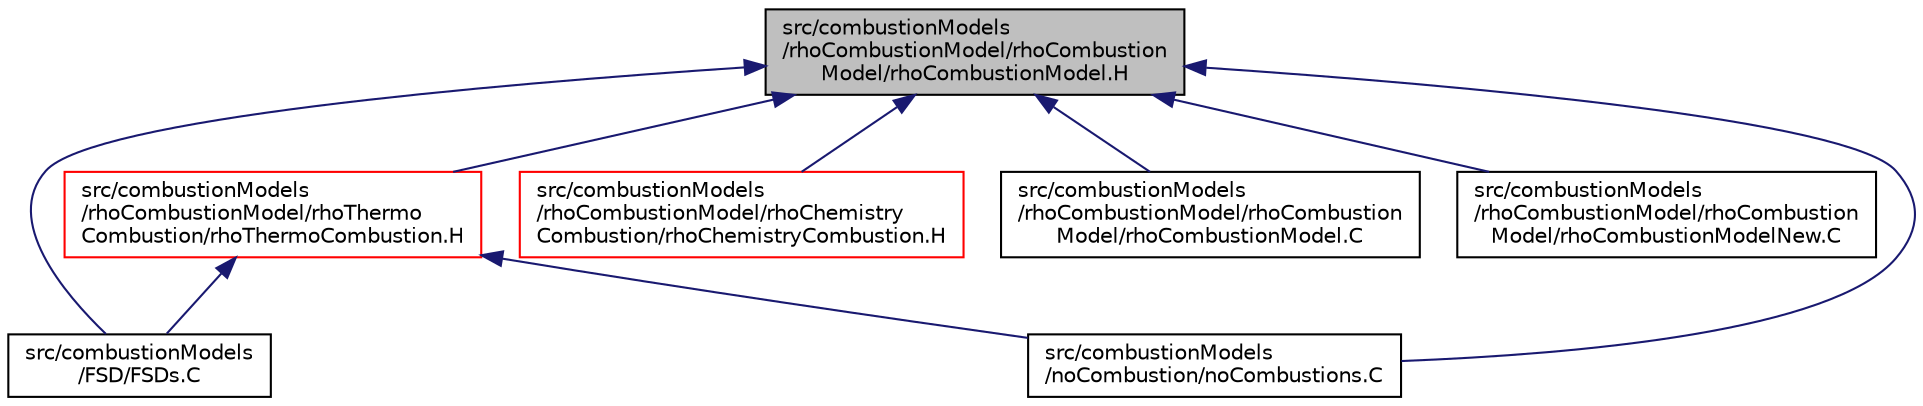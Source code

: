 digraph "src/combustionModels/rhoCombustionModel/rhoCombustionModel/rhoCombustionModel.H"
{
  bgcolor="transparent";
  edge [fontname="Helvetica",fontsize="10",labelfontname="Helvetica",labelfontsize="10"];
  node [fontname="Helvetica",fontsize="10",shape=record];
  Node1 [label="src/combustionModels\l/rhoCombustionModel/rhoCombustion\lModel/rhoCombustionModel.H",height=0.2,width=0.4,color="black", fillcolor="grey75", style="filled", fontcolor="black"];
  Node1 -> Node2 [dir="back",color="midnightblue",fontsize="10",style="solid",fontname="Helvetica"];
  Node2 [label="src/combustionModels\l/FSD/FSDs.C",height=0.2,width=0.4,color="black",URL="$a04781.html"];
  Node1 -> Node3 [dir="back",color="midnightblue",fontsize="10",style="solid",fontname="Helvetica"];
  Node3 [label="src/combustionModels\l/noCombustion/noCombustions.C",height=0.2,width=0.4,color="black",URL="$a04801.html"];
  Node1 -> Node4 [dir="back",color="midnightblue",fontsize="10",style="solid",fontname="Helvetica"];
  Node4 [label="src/combustionModels\l/rhoCombustionModel/rhoChemistry\lCombustion/rhoChemistryCombustion.H",height=0.2,width=0.4,color="red",URL="$a04813.html"];
  Node1 -> Node5 [dir="back",color="midnightblue",fontsize="10",style="solid",fontname="Helvetica"];
  Node5 [label="src/combustionModels\l/rhoCombustionModel/rhoCombustion\lModel/rhoCombustionModel.C",height=0.2,width=0.4,color="black",URL="$a04814.html"];
  Node1 -> Node6 [dir="back",color="midnightblue",fontsize="10",style="solid",fontname="Helvetica"];
  Node6 [label="src/combustionModels\l/rhoCombustionModel/rhoCombustion\lModel/rhoCombustionModelNew.C",height=0.2,width=0.4,color="black",URL="$a04816.html"];
  Node1 -> Node7 [dir="back",color="midnightblue",fontsize="10",style="solid",fontname="Helvetica"];
  Node7 [label="src/combustionModels\l/rhoCombustionModel/rhoThermo\lCombustion/rhoThermoCombustion.H",height=0.2,width=0.4,color="red",URL="$a04818.html"];
  Node7 -> Node2 [dir="back",color="midnightblue",fontsize="10",style="solid",fontname="Helvetica"];
  Node7 -> Node3 [dir="back",color="midnightblue",fontsize="10",style="solid",fontname="Helvetica"];
}
